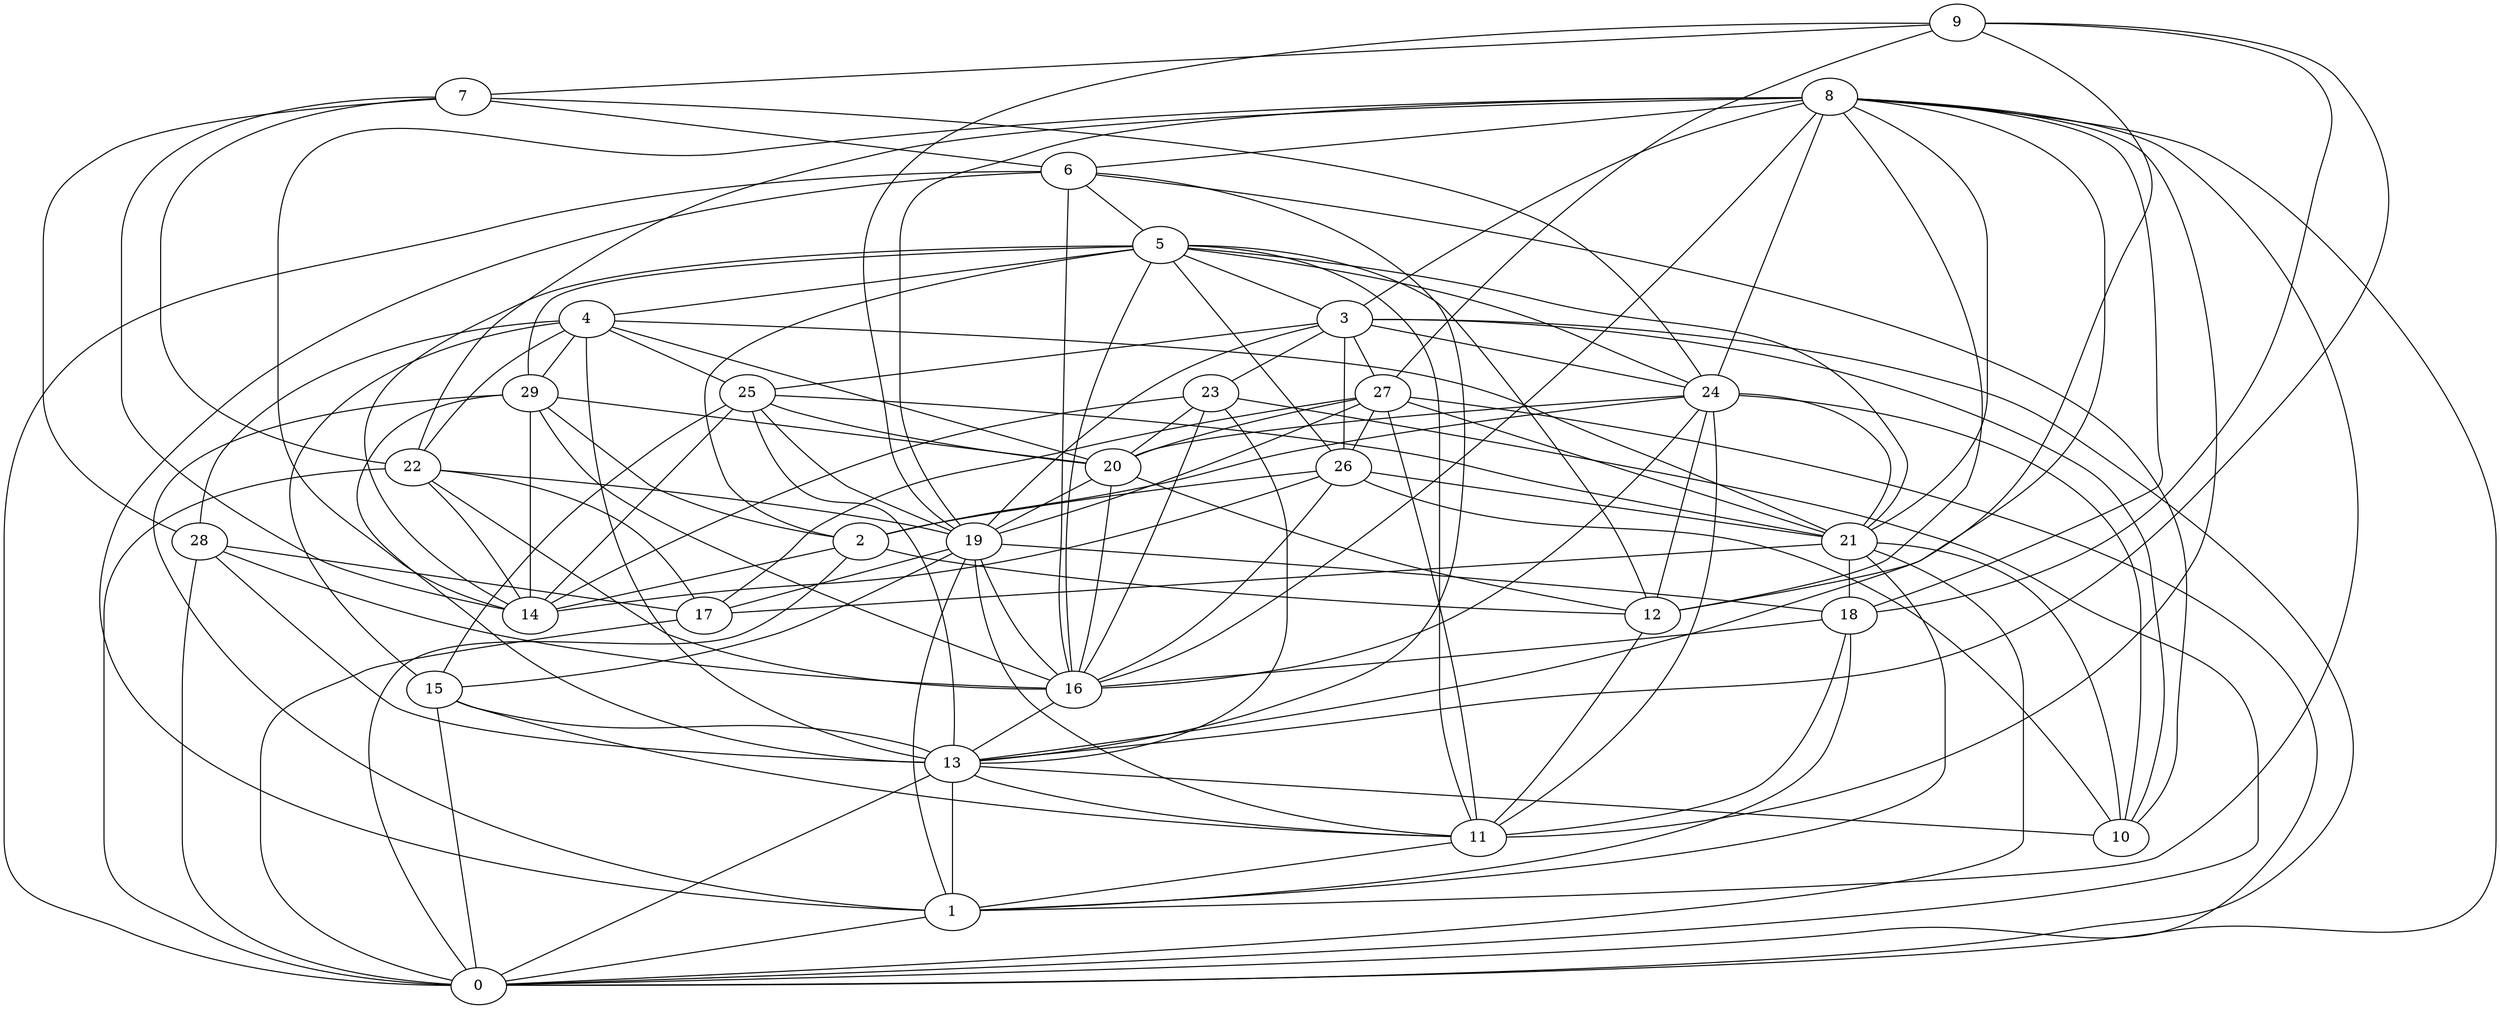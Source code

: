 digraph GG_graph {

subgraph G_graph {
edge [color = black]
"12" -> "11" [dir = none]
"1" -> "0" [dir = none]
"9" -> "13" [dir = none]
"9" -> "27" [dir = none]
"9" -> "18" [dir = none]
"22" -> "17" [dir = none]
"22" -> "14" [dir = none]
"22" -> "19" [dir = none]
"22" -> "0" [dir = none]
"22" -> "16" [dir = none]
"26" -> "21" [dir = none]
"19" -> "16" [dir = none]
"19" -> "11" [dir = none]
"19" -> "18" [dir = none]
"19" -> "1" [dir = none]
"19" -> "17" [dir = none]
"16" -> "13" [dir = none]
"6" -> "1" [dir = none]
"6" -> "10" [dir = none]
"6" -> "0" [dir = none]
"3" -> "23" [dir = none]
"3" -> "0" [dir = none]
"3" -> "24" [dir = none]
"3" -> "26" [dir = none]
"8" -> "11" [dir = none]
"8" -> "24" [dir = none]
"8" -> "0" [dir = none]
"8" -> "16" [dir = none]
"8" -> "14" [dir = none]
"8" -> "3" [dir = none]
"8" -> "1" [dir = none]
"8" -> "18" [dir = none]
"8" -> "6" [dir = none]
"5" -> "14" [dir = none]
"5" -> "26" [dir = none]
"5" -> "29" [dir = none]
"5" -> "4" [dir = none]
"5" -> "16" [dir = none]
"5" -> "21" [dir = none]
"5" -> "3" [dir = none]
"5" -> "12" [dir = none]
"18" -> "1" [dir = none]
"20" -> "16" [dir = none]
"24" -> "20" [dir = none]
"24" -> "10" [dir = none]
"24" -> "2" [dir = none]
"24" -> "16" [dir = none]
"24" -> "21" [dir = none]
"24" -> "11" [dir = none]
"4" -> "28" [dir = none]
"4" -> "25" [dir = none]
"4" -> "29" [dir = none]
"4" -> "15" [dir = none]
"4" -> "21" [dir = none]
"21" -> "1" [dir = none]
"21" -> "18" [dir = none]
"21" -> "0" [dir = none]
"21" -> "17" [dir = none]
"23" -> "20" [dir = none]
"23" -> "14" [dir = none]
"23" -> "0" [dir = none]
"2" -> "12" [dir = none]
"2" -> "0" [dir = none]
"2" -> "14" [dir = none]
"25" -> "20" [dir = none]
"25" -> "14" [dir = none]
"25" -> "21" [dir = none]
"27" -> "11" [dir = none]
"27" -> "17" [dir = none]
"27" -> "26" [dir = none]
"27" -> "20" [dir = none]
"7" -> "6" [dir = none]
"7" -> "14" [dir = none]
"7" -> "22" [dir = none]
"7" -> "28" [dir = none]
"17" -> "0" [dir = none]
"28" -> "0" [dir = none]
"28" -> "17" [dir = none]
"28" -> "13" [dir = none]
"13" -> "11" [dir = none]
"13" -> "0" [dir = none]
"13" -> "10" [dir = none]
"29" -> "2" [dir = none]
"29" -> "1" [dir = none]
"29" -> "13" [dir = none]
"15" -> "11" [dir = none]
"15" -> "13" [dir = none]
"5" -> "2" [dir = none]
"8" -> "12" [dir = none]
"20" -> "19" [dir = none]
"8" -> "22" [dir = none]
"20" -> "12" [dir = none]
"23" -> "13" [dir = none]
"25" -> "13" [dir = none]
"23" -> "16" [dir = none]
"7" -> "24" [dir = none]
"9" -> "19" [dir = none]
"24" -> "12" [dir = none]
"4" -> "20" [dir = none]
"13" -> "1" [dir = none]
"28" -> "16" [dir = none]
"5" -> "24" [dir = none]
"4" -> "13" [dir = none]
"26" -> "2" [dir = none]
"6" -> "13" [dir = none]
"19" -> "15" [dir = none]
"26" -> "10" [dir = none]
"4" -> "22" [dir = none]
"8" -> "19" [dir = none]
"27" -> "21" [dir = none]
"15" -> "0" [dir = none]
"3" -> "27" [dir = none]
"26" -> "16" [dir = none]
"3" -> "25" [dir = none]
"29" -> "16" [dir = none]
"25" -> "19" [dir = none]
"3" -> "19" [dir = none]
"29" -> "14" [dir = none]
"8" -> "21" [dir = none]
"8" -> "13" [dir = none]
"25" -> "15" [dir = none]
"6" -> "16" [dir = none]
"21" -> "10" [dir = none]
"6" -> "5" [dir = none]
"3" -> "10" [dir = none]
"27" -> "0" [dir = none]
"18" -> "11" [dir = none]
"29" -> "20" [dir = none]
"18" -> "16" [dir = none]
"9" -> "7" [dir = none]
"27" -> "19" [dir = none]
"5" -> "11" [dir = none]
"9" -> "12" [dir = none]
"11" -> "1" [dir = none]
"26" -> "14" [dir = none]
}

}
